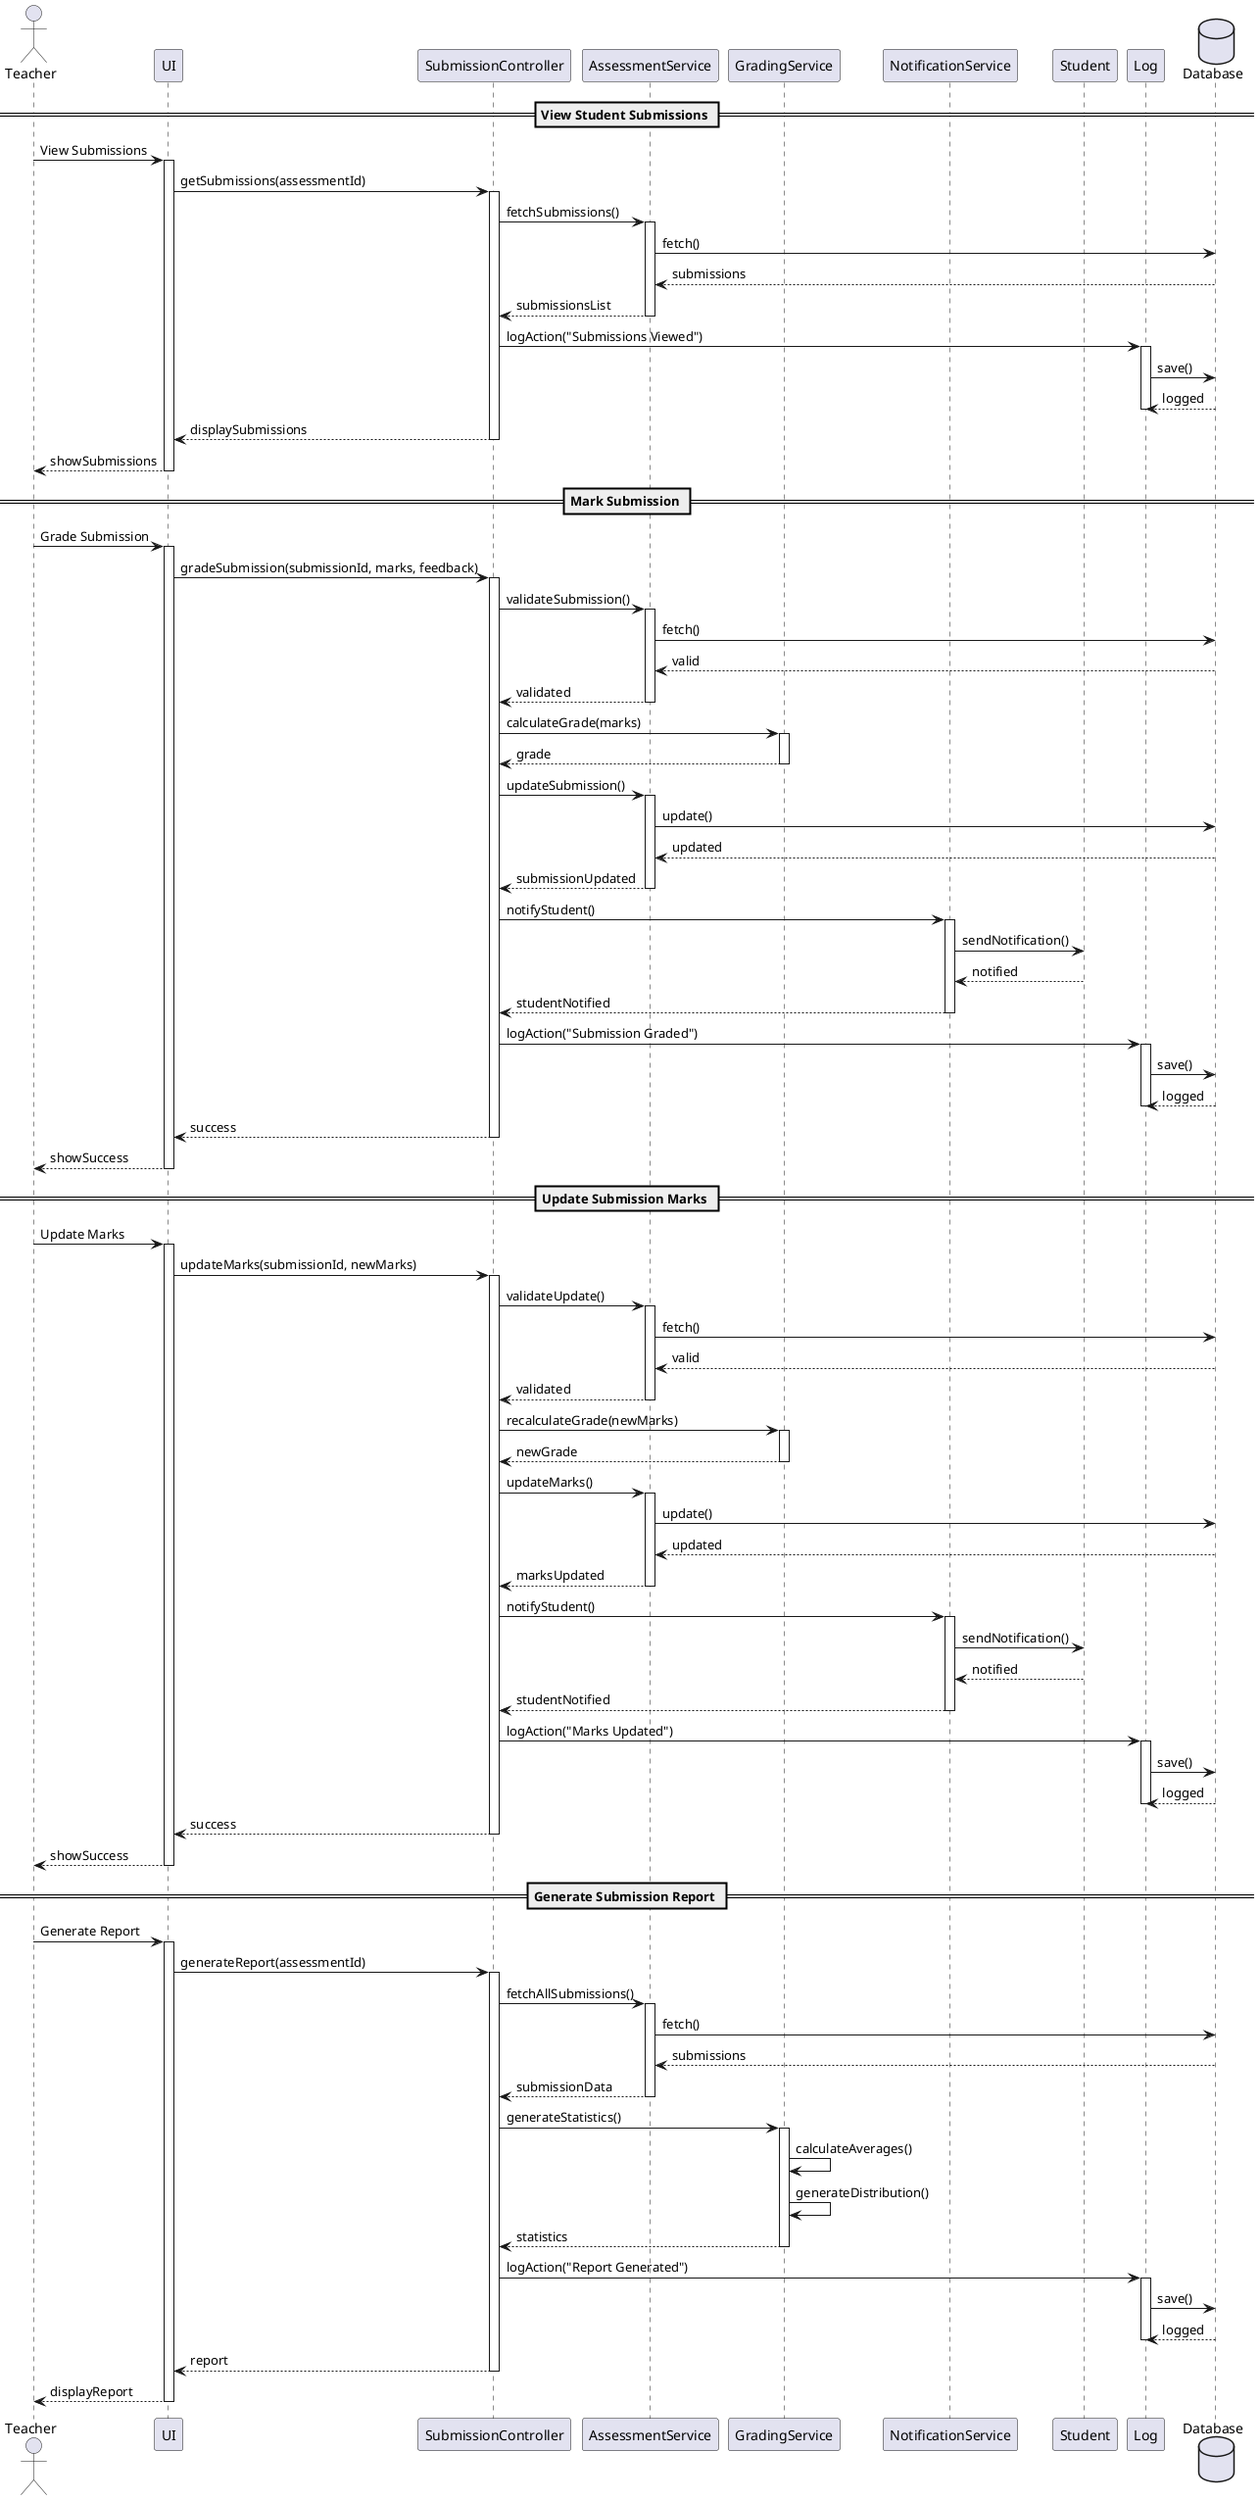 @startuml Teacher Submissions Management

actor "Teacher" as T
participant "UI" as UI
participant "SubmissionController" as SC
participant "AssessmentService" as AS
participant "GradingService" as GS
participant "NotificationService" as NS
participant "Student" as S
participant "Log" as L
database "Database" as DB

== View Student Submissions ==
T -> UI: View Submissions
activate UI
UI -> SC: getSubmissions(assessmentId)
activate SC

SC -> AS: fetchSubmissions()
activate AS
AS -> DB: fetch()
DB --> AS: submissions
AS --> SC: submissionsList
deactivate AS

SC -> L: logAction("Submissions Viewed")
activate L
L -> DB: save()
DB --> L: logged
deactivate L

SC --> UI: displaySubmissions
deactivate SC
UI --> T: showSubmissions
deactivate UI

== Mark Submission ==
T -> UI: Grade Submission
activate UI
UI -> SC: gradeSubmission(submissionId, marks, feedback)
activate SC

SC -> AS: validateSubmission()
activate AS
AS -> DB: fetch()
DB --> AS: valid
AS --> SC: validated
deactivate AS

SC -> GS: calculateGrade(marks)
activate GS
GS --> SC: grade
deactivate GS

SC -> AS: updateSubmission()
activate AS
AS -> DB: update()
DB --> AS: updated
AS --> SC: submissionUpdated
deactivate AS

SC -> NS: notifyStudent()
activate NS
NS -> S: sendNotification()
S --> NS: notified
NS --> SC: studentNotified
deactivate NS

SC -> L: logAction("Submission Graded")
activate L
L -> DB: save()
DB --> L: logged
deactivate L

SC --> UI: success
deactivate SC
UI --> T: showSuccess
deactivate UI

== Update Submission Marks ==
T -> UI: Update Marks
activate UI
UI -> SC: updateMarks(submissionId, newMarks)
activate SC

SC -> AS: validateUpdate()
activate AS
AS -> DB: fetch()
DB --> AS: valid
AS --> SC: validated
deactivate AS

SC -> GS: recalculateGrade(newMarks)
activate GS
GS --> SC: newGrade
deactivate GS

SC -> AS: updateMarks()
activate AS
AS -> DB: update()
DB --> AS: updated
AS --> SC: marksUpdated
deactivate AS

SC -> NS: notifyStudent()
activate NS
NS -> S: sendNotification()
S --> NS: notified
NS --> SC: studentNotified
deactivate NS

SC -> L: logAction("Marks Updated")
activate L
L -> DB: save()
DB --> L: logged
deactivate L

SC --> UI: success
deactivate SC
UI --> T: showSuccess
deactivate UI

== Generate Submission Report ==
T -> UI: Generate Report
activate UI
UI -> SC: generateReport(assessmentId)
activate SC

SC -> AS: fetchAllSubmissions()
activate AS
AS -> DB: fetch()
DB --> AS: submissions
AS --> SC: submissionData
deactivate AS

SC -> GS: generateStatistics()
activate GS
GS -> GS: calculateAverages()
GS -> GS: generateDistribution()
GS --> SC: statistics
deactivate GS

SC -> L: logAction("Report Generated")
activate L
L -> DB: save()
DB --> L: logged
deactivate L

SC --> UI: report
deactivate SC
UI --> T: displayReport
deactivate UI

@enduml